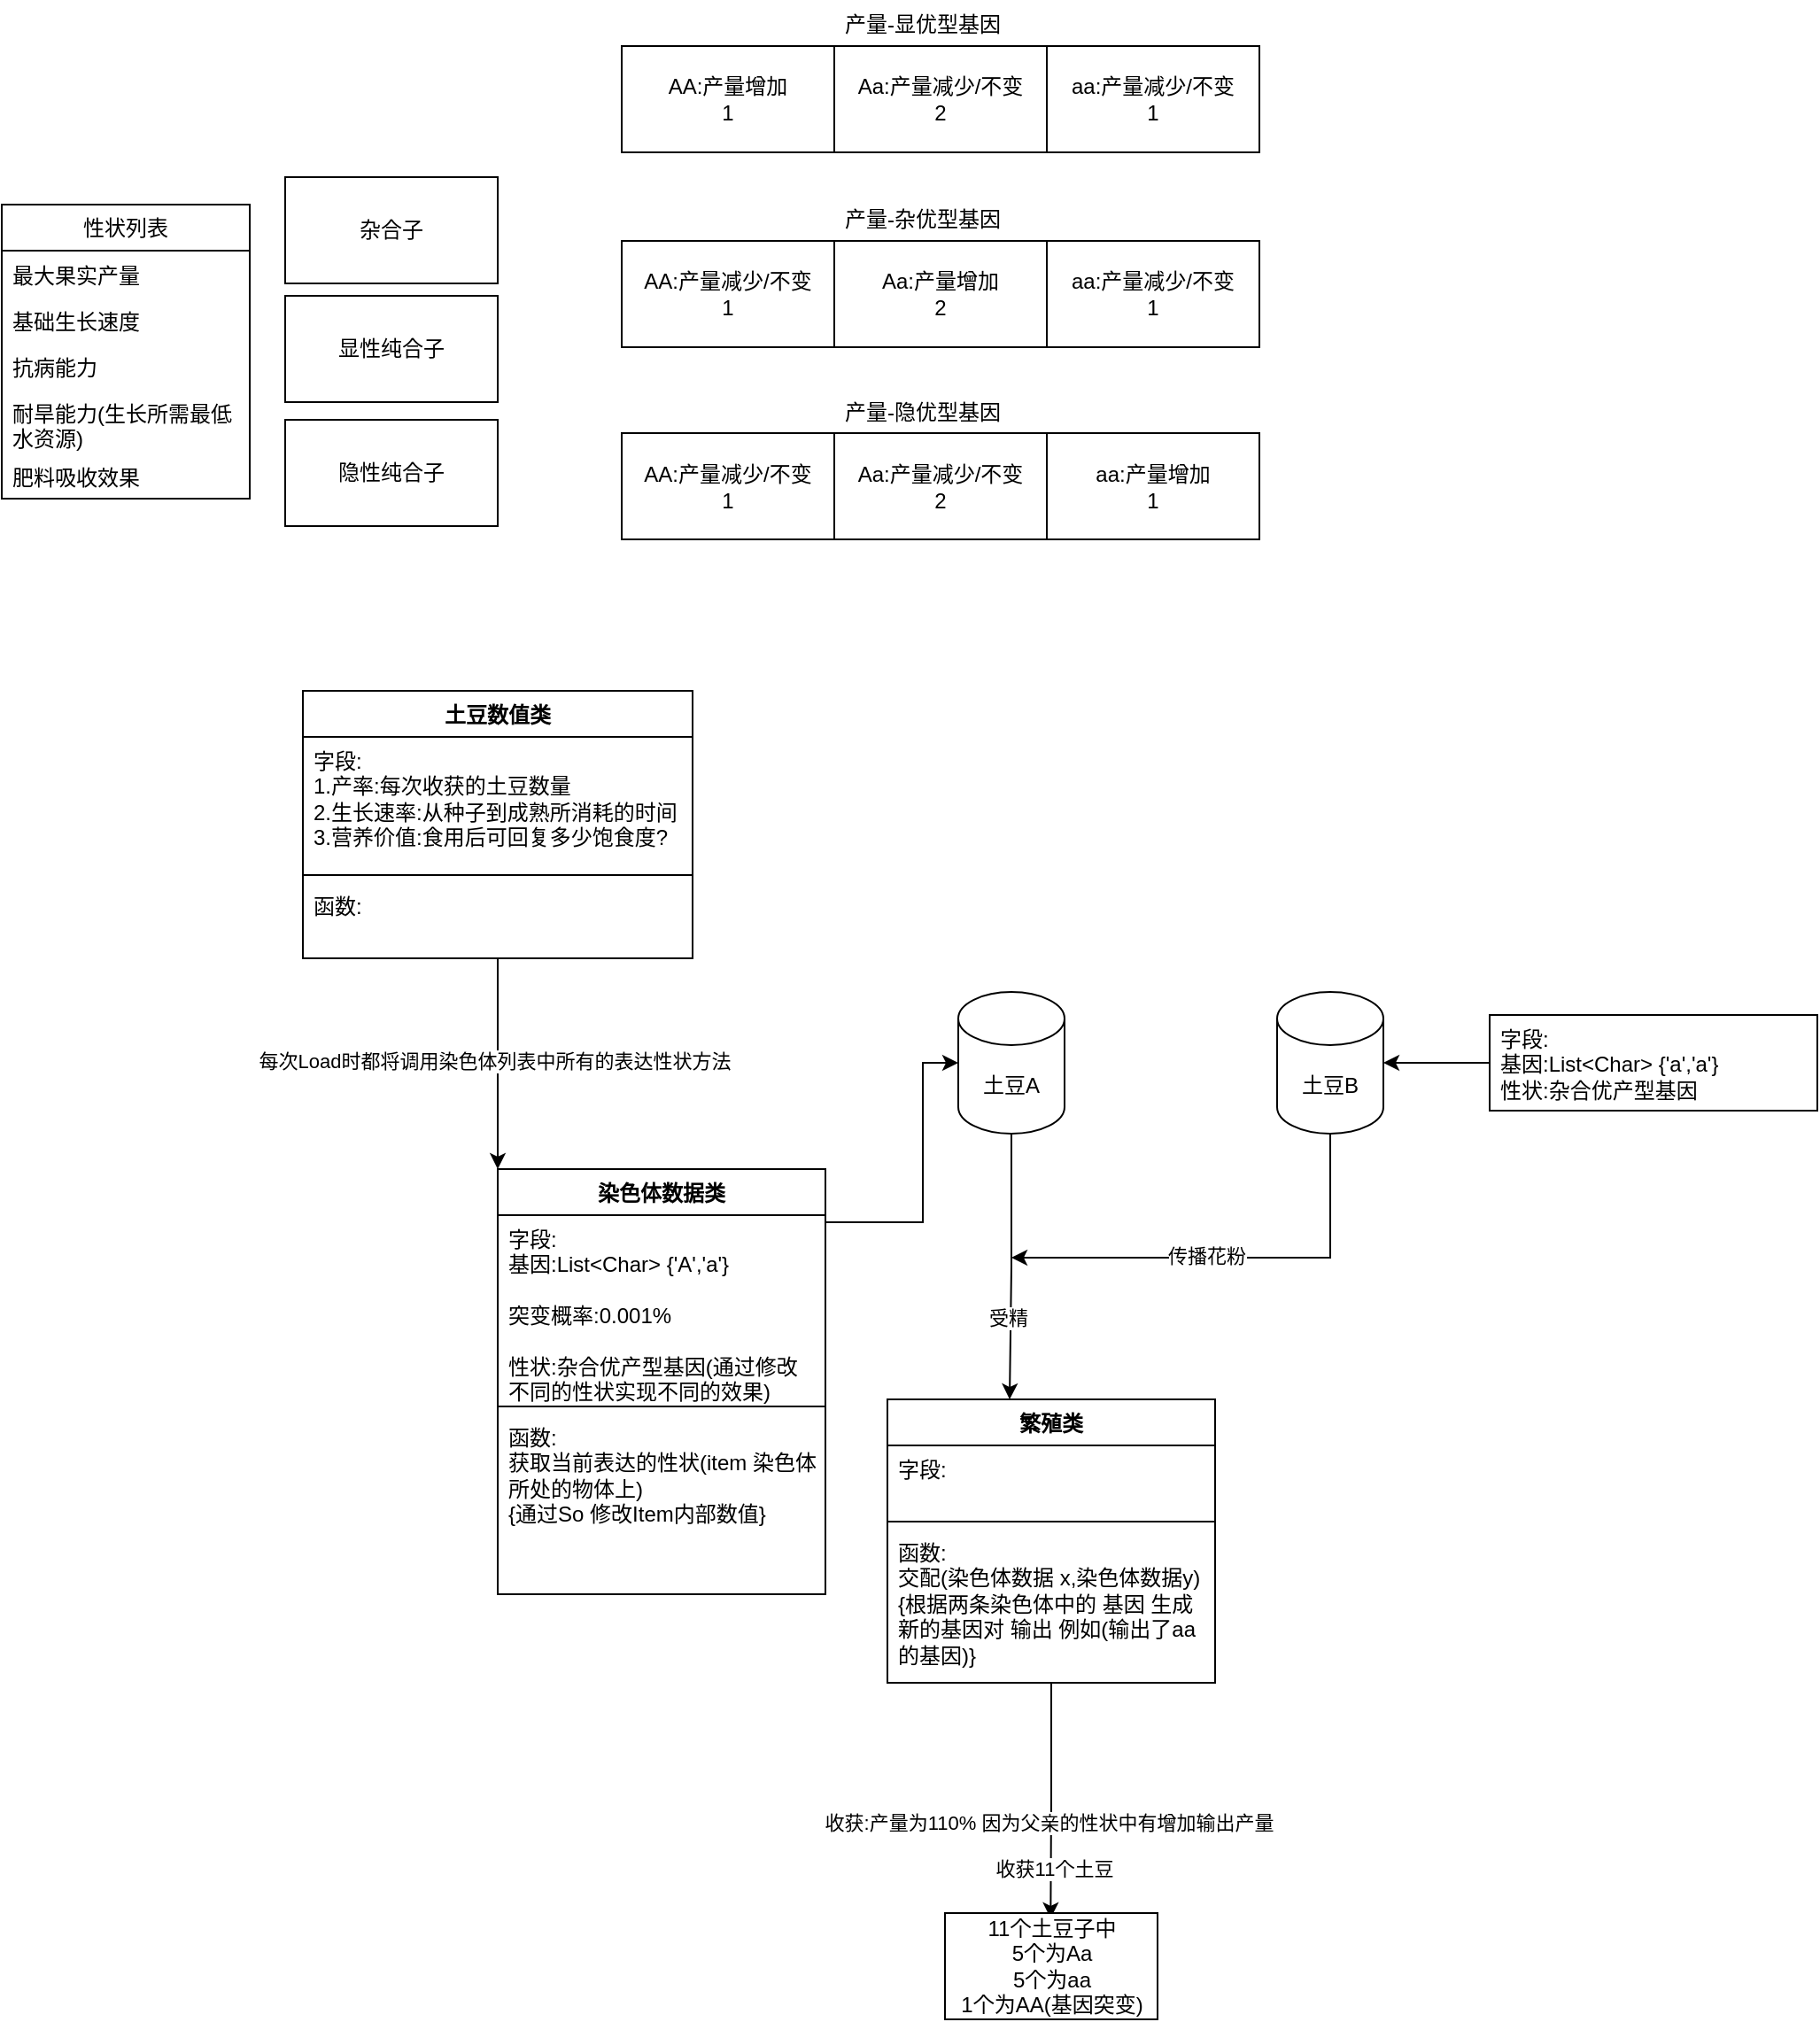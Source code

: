 <mxfile version="26.2.15">
  <diagram id="bRi_iZHggD-AGo6ihj1B" name="5/19">
    <mxGraphModel dx="1072" dy="636" grid="1" gridSize="10" guides="1" tooltips="1" connect="1" arrows="1" fold="1" page="1" pageScale="1" pageWidth="827" pageHeight="1169" math="0" shadow="0">
      <root>
        <mxCell id="0" />
        <mxCell id="1" parent="0" />
        <mxCell id="V-d-saW0YR5Iz8UCoTVw-1" value="杂合子" style="rounded=0;whiteSpace=wrap;html=1;" vertex="1" parent="1">
          <mxGeometry x="350" y="300" width="120" height="60" as="geometry" />
        </mxCell>
        <mxCell id="V-d-saW0YR5Iz8UCoTVw-2" value="显性纯合子" style="rounded=0;whiteSpace=wrap;html=1;" vertex="1" parent="1">
          <mxGeometry x="350" y="367" width="120" height="60" as="geometry" />
        </mxCell>
        <mxCell id="V-d-saW0YR5Iz8UCoTVw-3" value="隐性纯合子" style="rounded=0;whiteSpace=wrap;html=1;" vertex="1" parent="1">
          <mxGeometry x="350" y="437" width="120" height="60" as="geometry" />
        </mxCell>
        <mxCell id="V-d-saW0YR5Iz8UCoTVw-6" value="性状列表" style="swimlane;fontStyle=0;childLayout=stackLayout;horizontal=1;startSize=26;fillColor=none;horizontalStack=0;resizeParent=1;resizeParentMax=0;resizeLast=0;collapsible=1;marginBottom=0;whiteSpace=wrap;html=1;" vertex="1" parent="1">
          <mxGeometry x="190" y="315.5" width="140" height="166" as="geometry" />
        </mxCell>
        <mxCell id="V-d-saW0YR5Iz8UCoTVw-7" value="最大果实产量" style="text;strokeColor=none;fillColor=none;align=left;verticalAlign=top;spacingLeft=4;spacingRight=4;overflow=hidden;rotatable=0;points=[[0,0.5],[1,0.5]];portConstraint=eastwest;whiteSpace=wrap;html=1;" vertex="1" parent="V-d-saW0YR5Iz8UCoTVw-6">
          <mxGeometry y="26" width="140" height="26" as="geometry" />
        </mxCell>
        <mxCell id="V-d-saW0YR5Iz8UCoTVw-8" value="基础生长速度" style="text;strokeColor=none;fillColor=none;align=left;verticalAlign=top;spacingLeft=4;spacingRight=4;overflow=hidden;rotatable=0;points=[[0,0.5],[1,0.5]];portConstraint=eastwest;whiteSpace=wrap;html=1;" vertex="1" parent="V-d-saW0YR5Iz8UCoTVw-6">
          <mxGeometry y="52" width="140" height="26" as="geometry" />
        </mxCell>
        <mxCell id="V-d-saW0YR5Iz8UCoTVw-12" value="抗病能力" style="text;strokeColor=none;fillColor=none;align=left;verticalAlign=top;spacingLeft=4;spacingRight=4;overflow=hidden;rotatable=0;points=[[0,0.5],[1,0.5]];portConstraint=eastwest;whiteSpace=wrap;html=1;" vertex="1" parent="V-d-saW0YR5Iz8UCoTVw-6">
          <mxGeometry y="78" width="140" height="26" as="geometry" />
        </mxCell>
        <mxCell id="V-d-saW0YR5Iz8UCoTVw-9" value="耐旱能力(生长所需最低水资源)" style="text;strokeColor=none;fillColor=none;align=left;verticalAlign=top;spacingLeft=4;spacingRight=4;overflow=hidden;rotatable=0;points=[[0,0.5],[1,0.5]];portConstraint=eastwest;whiteSpace=wrap;html=1;" vertex="1" parent="V-d-saW0YR5Iz8UCoTVw-6">
          <mxGeometry y="104" width="140" height="36" as="geometry" />
        </mxCell>
        <mxCell id="V-d-saW0YR5Iz8UCoTVw-13" value="肥料吸收效果" style="text;strokeColor=none;fillColor=none;align=left;verticalAlign=top;spacingLeft=4;spacingRight=4;overflow=hidden;rotatable=0;points=[[0,0.5],[1,0.5]];portConstraint=eastwest;whiteSpace=wrap;html=1;" vertex="1" parent="V-d-saW0YR5Iz8UCoTVw-6">
          <mxGeometry y="140" width="140" height="26" as="geometry" />
        </mxCell>
        <mxCell id="V-d-saW0YR5Iz8UCoTVw-30" value="" style="group" vertex="1" connectable="0" parent="1">
          <mxGeometry x="540" y="200" width="360" height="86" as="geometry" />
        </mxCell>
        <mxCell id="V-d-saW0YR5Iz8UCoTVw-14" value="产量-显优型基因" style="text;strokeColor=none;fillColor=none;align=left;verticalAlign=top;spacingLeft=4;spacingRight=4;overflow=hidden;rotatable=0;points=[[0,0.5],[1,0.5]];portConstraint=eastwest;whiteSpace=wrap;html=1;" vertex="1" parent="V-d-saW0YR5Iz8UCoTVw-30">
          <mxGeometry x="120" width="120" height="26" as="geometry" />
        </mxCell>
        <mxCell id="V-d-saW0YR5Iz8UCoTVw-23" value="AA:产量增加&lt;div&gt;1&lt;/div&gt;" style="rounded=0;whiteSpace=wrap;html=1;" vertex="1" parent="V-d-saW0YR5Iz8UCoTVw-30">
          <mxGeometry y="26" width="120" height="60" as="geometry" />
        </mxCell>
        <mxCell id="V-d-saW0YR5Iz8UCoTVw-24" value="Aa:产量减少/不变&lt;div&gt;2&lt;/div&gt;" style="rounded=0;whiteSpace=wrap;html=1;" vertex="1" parent="V-d-saW0YR5Iz8UCoTVw-30">
          <mxGeometry x="120" y="26" width="120" height="60" as="geometry" />
        </mxCell>
        <mxCell id="V-d-saW0YR5Iz8UCoTVw-25" value="aa:产量减少/不变&lt;div&gt;1&lt;/div&gt;" style="rounded=0;whiteSpace=wrap;html=1;" vertex="1" parent="V-d-saW0YR5Iz8UCoTVw-30">
          <mxGeometry x="240" y="26" width="120" height="60" as="geometry" />
        </mxCell>
        <mxCell id="V-d-saW0YR5Iz8UCoTVw-31" value="" style="group" vertex="1" connectable="0" parent="1">
          <mxGeometry x="540" y="310" width="360" height="86" as="geometry" />
        </mxCell>
        <mxCell id="V-d-saW0YR5Iz8UCoTVw-32" value="产量-杂优型基因" style="text;strokeColor=none;fillColor=none;align=left;verticalAlign=top;spacingLeft=4;spacingRight=4;overflow=hidden;rotatable=0;points=[[0,0.5],[1,0.5]];portConstraint=eastwest;whiteSpace=wrap;html=1;" vertex="1" parent="V-d-saW0YR5Iz8UCoTVw-31">
          <mxGeometry x="120" width="120" height="26" as="geometry" />
        </mxCell>
        <mxCell id="V-d-saW0YR5Iz8UCoTVw-33" value="AA:产量减少/不变&lt;div&gt;1&lt;/div&gt;" style="rounded=0;whiteSpace=wrap;html=1;" vertex="1" parent="V-d-saW0YR5Iz8UCoTVw-31">
          <mxGeometry y="26" width="120" height="60" as="geometry" />
        </mxCell>
        <mxCell id="V-d-saW0YR5Iz8UCoTVw-34" value="Aa:产量增加&lt;div&gt;2&lt;/div&gt;" style="rounded=0;whiteSpace=wrap;html=1;" vertex="1" parent="V-d-saW0YR5Iz8UCoTVw-31">
          <mxGeometry x="120" y="26" width="120" height="60" as="geometry" />
        </mxCell>
        <mxCell id="V-d-saW0YR5Iz8UCoTVw-35" value="aa:产量减少/不变&lt;div&gt;1&lt;/div&gt;" style="rounded=0;whiteSpace=wrap;html=1;" vertex="1" parent="V-d-saW0YR5Iz8UCoTVw-31">
          <mxGeometry x="240" y="26" width="120" height="60" as="geometry" />
        </mxCell>
        <mxCell id="V-d-saW0YR5Iz8UCoTVw-36" value="" style="group" vertex="1" connectable="0" parent="1">
          <mxGeometry x="540" y="418.5" width="360" height="86" as="geometry" />
        </mxCell>
        <mxCell id="V-d-saW0YR5Iz8UCoTVw-37" value="产量-隐优型基因" style="text;strokeColor=none;fillColor=none;align=left;verticalAlign=top;spacingLeft=4;spacingRight=4;overflow=hidden;rotatable=0;points=[[0,0.5],[1,0.5]];portConstraint=eastwest;whiteSpace=wrap;html=1;" vertex="1" parent="V-d-saW0YR5Iz8UCoTVw-36">
          <mxGeometry x="120" width="120" height="26" as="geometry" />
        </mxCell>
        <mxCell id="V-d-saW0YR5Iz8UCoTVw-38" value="AA:产量减少/不变&lt;div&gt;1&lt;/div&gt;" style="rounded=0;whiteSpace=wrap;html=1;" vertex="1" parent="V-d-saW0YR5Iz8UCoTVw-36">
          <mxGeometry y="26" width="120" height="60" as="geometry" />
        </mxCell>
        <mxCell id="V-d-saW0YR5Iz8UCoTVw-39" value="Aa:产量减少/不变&lt;div&gt;2&lt;/div&gt;" style="rounded=0;whiteSpace=wrap;html=1;" vertex="1" parent="V-d-saW0YR5Iz8UCoTVw-36">
          <mxGeometry x="120" y="26" width="120" height="60" as="geometry" />
        </mxCell>
        <mxCell id="V-d-saW0YR5Iz8UCoTVw-40" value="aa:产量增加&lt;div&gt;1&lt;/div&gt;" style="rounded=0;whiteSpace=wrap;html=1;" vertex="1" parent="V-d-saW0YR5Iz8UCoTVw-36">
          <mxGeometry x="240" y="26" width="120" height="60" as="geometry" />
        </mxCell>
        <mxCell id="V-d-saW0YR5Iz8UCoTVw-41" value="土豆A" style="shape=cylinder3;whiteSpace=wrap;html=1;boundedLbl=1;backgroundOutline=1;size=15;" vertex="1" parent="1">
          <mxGeometry x="730" y="760" width="60" height="80" as="geometry" />
        </mxCell>
        <mxCell id="V-d-saW0YR5Iz8UCoTVw-70" style="edgeStyle=orthogonalEdgeStyle;rounded=0;orthogonalLoop=1;jettySize=auto;html=1;" edge="1" parent="1" source="V-d-saW0YR5Iz8UCoTVw-42">
          <mxGeometry relative="1" as="geometry">
            <mxPoint x="760" y="910" as="targetPoint" />
            <Array as="points">
              <mxPoint x="940" y="910" />
            </Array>
          </mxGeometry>
        </mxCell>
        <mxCell id="V-d-saW0YR5Iz8UCoTVw-71" value="传播花粉" style="edgeLabel;html=1;align=center;verticalAlign=middle;resizable=0;points=[];" vertex="1" connectable="0" parent="V-d-saW0YR5Iz8UCoTVw-70">
          <mxGeometry x="0.125" y="-1" relative="1" as="geometry">
            <mxPoint as="offset" />
          </mxGeometry>
        </mxCell>
        <mxCell id="V-d-saW0YR5Iz8UCoTVw-42" value="土豆B" style="shape=cylinder3;whiteSpace=wrap;html=1;boundedLbl=1;backgroundOutline=1;size=15;" vertex="1" parent="1">
          <mxGeometry x="910" y="760" width="60" height="80" as="geometry" />
        </mxCell>
        <mxCell id="V-d-saW0YR5Iz8UCoTVw-48" value="染色体数据类" style="swimlane;fontStyle=1;align=center;verticalAlign=top;childLayout=stackLayout;horizontal=1;startSize=26;horizontalStack=0;resizeParent=1;resizeParentMax=0;resizeLast=0;collapsible=1;marginBottom=0;whiteSpace=wrap;html=1;" vertex="1" parent="1">
          <mxGeometry x="470" y="860" width="185" height="240" as="geometry" />
        </mxCell>
        <mxCell id="V-d-saW0YR5Iz8UCoTVw-49" value="字段:&lt;div&gt;基因:List&amp;lt;Char&amp;gt; {&#39;A&#39;,&#39;a&#39;}&lt;/div&gt;&lt;div&gt;&lt;br&gt;&lt;div&gt;&lt;span style=&quot;background-color: transparent; color: light-dark(rgb(0, 0, 0), rgb(255, 255, 255)); text-align: center;&quot;&gt;突变概率:0.001%&lt;/span&gt;&lt;/div&gt;&lt;/div&gt;&lt;div&gt;&lt;span style=&quot;background-color: transparent; color: light-dark(rgb(0, 0, 0), rgb(255, 255, 255)); text-align: center;&quot;&gt;&lt;br&gt;&lt;/span&gt;&lt;/div&gt;&lt;div&gt;&lt;div&gt;性状:&lt;span style=&quot;text-align: center; background-color: transparent; color: light-dark(rgb(0, 0, 0), rgb(255, 255, 255));&quot;&gt;杂合优产型基因(通过修改不同的性状实现不同的效果)&lt;/span&gt;&lt;/div&gt;&lt;/div&gt;&lt;div&gt;&lt;span style=&quot;text-align: center; background-color: transparent; color: light-dark(rgb(0, 0, 0), rgb(255, 255, 255));&quot;&gt;&lt;br&gt;&lt;/span&gt;&lt;/div&gt;" style="text;strokeColor=none;fillColor=none;align=left;verticalAlign=top;spacingLeft=4;spacingRight=4;overflow=hidden;rotatable=0;points=[[0,0.5],[1,0.5]];portConstraint=eastwest;whiteSpace=wrap;html=1;" vertex="1" parent="V-d-saW0YR5Iz8UCoTVw-48">
          <mxGeometry y="26" width="185" height="104" as="geometry" />
        </mxCell>
        <mxCell id="V-d-saW0YR5Iz8UCoTVw-50" value="" style="line;strokeWidth=1;fillColor=none;align=left;verticalAlign=middle;spacingTop=-1;spacingLeft=3;spacingRight=3;rotatable=0;labelPosition=right;points=[];portConstraint=eastwest;strokeColor=inherit;" vertex="1" parent="V-d-saW0YR5Iz8UCoTVw-48">
          <mxGeometry y="130" width="185" height="8" as="geometry" />
        </mxCell>
        <mxCell id="V-d-saW0YR5Iz8UCoTVw-51" value="函数:&lt;div&gt;获取当前表达的性状(item 染色体所处的物体上)&lt;/div&gt;&lt;div&gt;{通过So 修改Item内部数值}&lt;/div&gt;" style="text;strokeColor=none;fillColor=none;align=left;verticalAlign=top;spacingLeft=4;spacingRight=4;overflow=hidden;rotatable=0;points=[[0,0.5],[1,0.5]];portConstraint=eastwest;whiteSpace=wrap;html=1;" vertex="1" parent="V-d-saW0YR5Iz8UCoTVw-48">
          <mxGeometry y="138" width="185" height="102" as="geometry" />
        </mxCell>
        <mxCell id="V-d-saW0YR5Iz8UCoTVw-55" style="edgeStyle=orthogonalEdgeStyle;rounded=0;orthogonalLoop=1;jettySize=auto;html=1;entryX=0;entryY=0.5;entryDx=0;entryDy=0;entryPerimeter=0;" edge="1" parent="1" source="V-d-saW0YR5Iz8UCoTVw-48" target="V-d-saW0YR5Iz8UCoTVw-41">
          <mxGeometry relative="1" as="geometry">
            <Array as="points">
              <mxPoint x="710" y="890" />
              <mxPoint x="710" y="800" />
            </Array>
          </mxGeometry>
        </mxCell>
        <mxCell id="V-d-saW0YR5Iz8UCoTVw-60" style="edgeStyle=orthogonalEdgeStyle;rounded=0;orthogonalLoop=1;jettySize=auto;html=1;entryX=1;entryY=0.5;entryDx=0;entryDy=0;entryPerimeter=0;exitX=0;exitY=0.5;exitDx=0;exitDy=0;" edge="1" parent="1" source="V-d-saW0YR5Iz8UCoTVw-57" target="V-d-saW0YR5Iz8UCoTVw-42">
          <mxGeometry relative="1" as="geometry">
            <mxPoint x="1040" y="998.0" as="sourcePoint" />
          </mxGeometry>
        </mxCell>
        <mxCell id="V-d-saW0YR5Iz8UCoTVw-74" style="edgeStyle=orthogonalEdgeStyle;rounded=0;orthogonalLoop=1;jettySize=auto;html=1;entryX=0.497;entryY=0.05;entryDx=0;entryDy=0;entryPerimeter=0;" edge="1" parent="1" source="V-d-saW0YR5Iz8UCoTVw-65" target="V-d-saW0YR5Iz8UCoTVw-83">
          <mxGeometry relative="1" as="geometry">
            <mxPoint x="782" y="1276" as="targetPoint" />
          </mxGeometry>
        </mxCell>
        <mxCell id="V-d-saW0YR5Iz8UCoTVw-75" value="收获:产量为110% 因为父亲的性状中有增加输出产量" style="edgeLabel;html=1;align=center;verticalAlign=middle;resizable=0;points=[];" vertex="1" connectable="0" parent="V-d-saW0YR5Iz8UCoTVw-74">
          <mxGeometry x="0.191" y="-1" relative="1" as="geometry">
            <mxPoint as="offset" />
          </mxGeometry>
        </mxCell>
        <mxCell id="V-d-saW0YR5Iz8UCoTVw-76" value="收获11个土豆" style="edgeLabel;html=1;align=center;verticalAlign=middle;resizable=0;points=[];" vertex="1" connectable="0" parent="V-d-saW0YR5Iz8UCoTVw-74">
          <mxGeometry x="0.576" y="2" relative="1" as="geometry">
            <mxPoint as="offset" />
          </mxGeometry>
        </mxCell>
        <mxCell id="V-d-saW0YR5Iz8UCoTVw-65" value="繁殖类" style="swimlane;fontStyle=1;align=center;verticalAlign=top;childLayout=stackLayout;horizontal=1;startSize=26;horizontalStack=0;resizeParent=1;resizeParentMax=0;resizeLast=0;collapsible=1;marginBottom=0;whiteSpace=wrap;html=1;" vertex="1" parent="1">
          <mxGeometry x="690" y="990" width="185" height="160" as="geometry" />
        </mxCell>
        <mxCell id="V-d-saW0YR5Iz8UCoTVw-66" value="字段:" style="text;strokeColor=none;fillColor=none;align=left;verticalAlign=top;spacingLeft=4;spacingRight=4;overflow=hidden;rotatable=0;points=[[0,0.5],[1,0.5]];portConstraint=eastwest;whiteSpace=wrap;html=1;" vertex="1" parent="V-d-saW0YR5Iz8UCoTVw-65">
          <mxGeometry y="26" width="185" height="39" as="geometry" />
        </mxCell>
        <mxCell id="V-d-saW0YR5Iz8UCoTVw-67" value="" style="line;strokeWidth=1;fillColor=none;align=left;verticalAlign=middle;spacingTop=-1;spacingLeft=3;spacingRight=3;rotatable=0;labelPosition=right;points=[];portConstraint=eastwest;strokeColor=inherit;" vertex="1" parent="V-d-saW0YR5Iz8UCoTVw-65">
          <mxGeometry y="65" width="185" height="8" as="geometry" />
        </mxCell>
        <mxCell id="V-d-saW0YR5Iz8UCoTVw-68" value="函数:&lt;div&gt;交配(染色体数据 x,染色体数据y){根据两条染色体中的 基因 生成新的基因对 输出 例如(输出了aa的基因)}&lt;/div&gt;" style="text;strokeColor=none;fillColor=none;align=left;verticalAlign=top;spacingLeft=4;spacingRight=4;overflow=hidden;rotatable=0;points=[[0,0.5],[1,0.5]];portConstraint=eastwest;whiteSpace=wrap;html=1;" vertex="1" parent="V-d-saW0YR5Iz8UCoTVw-65">
          <mxGeometry y="73" width="185" height="87" as="geometry" />
        </mxCell>
        <mxCell id="V-d-saW0YR5Iz8UCoTVw-69" style="edgeStyle=orthogonalEdgeStyle;rounded=0;orthogonalLoop=1;jettySize=auto;html=1;" edge="1" parent="1" source="V-d-saW0YR5Iz8UCoTVw-41">
          <mxGeometry relative="1" as="geometry">
            <mxPoint x="759" y="990" as="targetPoint" />
          </mxGeometry>
        </mxCell>
        <mxCell id="V-d-saW0YR5Iz8UCoTVw-72" value="受精" style="edgeLabel;html=1;align=center;verticalAlign=middle;resizable=0;points=[];" vertex="1" connectable="0" parent="V-d-saW0YR5Iz8UCoTVw-69">
          <mxGeometry x="0.39" y="-2" relative="1" as="geometry">
            <mxPoint as="offset" />
          </mxGeometry>
        </mxCell>
        <mxCell id="V-d-saW0YR5Iz8UCoTVw-83" value="11个土豆子中&lt;div&gt;5个为Aa&lt;/div&gt;&lt;div&gt;5个为aa&lt;/div&gt;&lt;div&gt;1个为AA(基因突变)&lt;/div&gt;" style="rounded=0;whiteSpace=wrap;html=1;" vertex="1" parent="1">
          <mxGeometry x="722.5" y="1280" width="120" height="60" as="geometry" />
        </mxCell>
        <mxCell id="V-d-saW0YR5Iz8UCoTVw-88" style="edgeStyle=orthogonalEdgeStyle;rounded=0;orthogonalLoop=1;jettySize=auto;html=1;entryX=0;entryY=0;entryDx=0;entryDy=0;" edge="1" parent="1" source="V-d-saW0YR5Iz8UCoTVw-84" target="V-d-saW0YR5Iz8UCoTVw-48">
          <mxGeometry relative="1" as="geometry" />
        </mxCell>
        <mxCell id="V-d-saW0YR5Iz8UCoTVw-89" value="每次Load时都将调用染色体列表中所有的表达性状方法" style="edgeLabel;html=1;align=center;verticalAlign=middle;resizable=0;points=[];" vertex="1" connectable="0" parent="V-d-saW0YR5Iz8UCoTVw-88">
          <mxGeometry x="-0.026" y="-2" relative="1" as="geometry">
            <mxPoint as="offset" />
          </mxGeometry>
        </mxCell>
        <mxCell id="V-d-saW0YR5Iz8UCoTVw-84" value="土豆数值类" style="swimlane;fontStyle=1;align=center;verticalAlign=top;childLayout=stackLayout;horizontal=1;startSize=26;horizontalStack=0;resizeParent=1;resizeParentMax=0;resizeLast=0;collapsible=1;marginBottom=0;whiteSpace=wrap;html=1;" vertex="1" parent="1">
          <mxGeometry x="360" y="590" width="220" height="151" as="geometry" />
        </mxCell>
        <mxCell id="V-d-saW0YR5Iz8UCoTVw-85" value="字段:&lt;div&gt;1.产率:每次收获的土豆数量&lt;/div&gt;&lt;div&gt;2.生长速率:从种子到成熟所消耗的时间&lt;/div&gt;&lt;div&gt;3.营养价值:食用后可回复多少饱食度?&lt;/div&gt;" style="text;strokeColor=none;fillColor=none;align=left;verticalAlign=top;spacingLeft=4;spacingRight=4;overflow=hidden;rotatable=0;points=[[0,0.5],[1,0.5]];portConstraint=eastwest;whiteSpace=wrap;html=1;" vertex="1" parent="V-d-saW0YR5Iz8UCoTVw-84">
          <mxGeometry y="26" width="220" height="74" as="geometry" />
        </mxCell>
        <mxCell id="V-d-saW0YR5Iz8UCoTVw-86" value="" style="line;strokeWidth=1;fillColor=none;align=left;verticalAlign=middle;spacingTop=-1;spacingLeft=3;spacingRight=3;rotatable=0;labelPosition=right;points=[];portConstraint=eastwest;strokeColor=inherit;" vertex="1" parent="V-d-saW0YR5Iz8UCoTVw-84">
          <mxGeometry y="100" width="220" height="8" as="geometry" />
        </mxCell>
        <mxCell id="V-d-saW0YR5Iz8UCoTVw-87" value="函数:" style="text;strokeColor=none;fillColor=none;align=left;verticalAlign=top;spacingLeft=4;spacingRight=4;overflow=hidden;rotatable=0;points=[[0,0.5],[1,0.5]];portConstraint=eastwest;whiteSpace=wrap;html=1;" vertex="1" parent="V-d-saW0YR5Iz8UCoTVw-84">
          <mxGeometry y="108" width="220" height="43" as="geometry" />
        </mxCell>
        <mxCell id="V-d-saW0YR5Iz8UCoTVw-57" value="字段:&lt;div&gt;基因:List&amp;lt;Char&amp;gt; {&#39;a&#39;,&#39;a&#39;}&lt;div&gt;性状:&lt;span style=&quot;text-align: center; background-color: transparent; color: light-dark(rgb(0, 0, 0), rgb(255, 255, 255));&quot;&gt;杂合优产型基因&lt;/span&gt;&lt;/div&gt;&lt;/div&gt;" style="text;strokeColor=default;fillColor=none;align=left;verticalAlign=top;spacingLeft=4;spacingRight=4;overflow=hidden;rotatable=0;points=[[0,0.5],[1,0.5]];portConstraint=eastwest;whiteSpace=wrap;html=1;" vertex="1" parent="1">
          <mxGeometry x="1030" y="773" width="185" height="54" as="geometry" />
        </mxCell>
      </root>
    </mxGraphModel>
  </diagram>
</mxfile>
